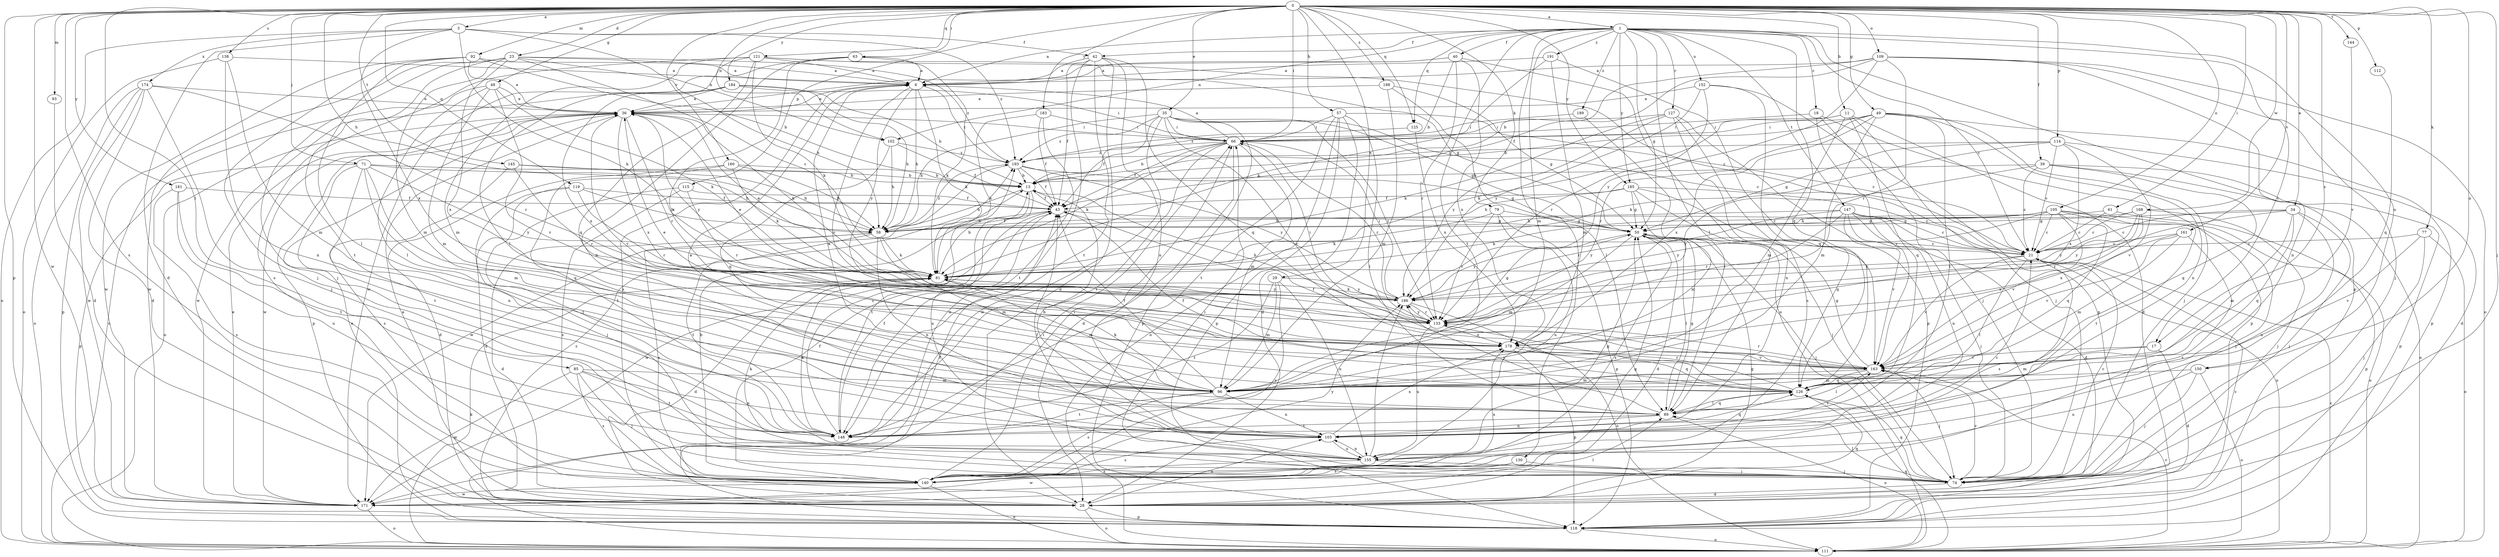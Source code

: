 strict digraph  {
0;
1;
3;
6;
11;
13;
17;
18;
21;
23;
28;
29;
34;
35;
36;
39;
40;
42;
43;
48;
49;
50;
57;
58;
61;
63;
66;
71;
74;
77;
79;
81;
85;
89;
92;
93;
96;
102;
103;
105;
109;
111;
112;
114;
115;
118;
119;
121;
125;
126;
127;
130;
133;
138;
140;
144;
145;
147;
148;
150;
152;
155;
160;
161;
163;
168;
171;
174;
178;
181;
183;
184;
185;
186;
188;
189;
191;
193;
0 -> 1  [label=a];
0 -> 3  [label=a];
0 -> 11  [label=b];
0 -> 17  [label=c];
0 -> 23  [label=d];
0 -> 29  [label=e];
0 -> 34  [label=e];
0 -> 35  [label=e];
0 -> 39  [label=f];
0 -> 48  [label=g];
0 -> 49  [label=g];
0 -> 57  [label=h];
0 -> 58  [label=h];
0 -> 61  [label=i];
0 -> 63  [label=i];
0 -> 66  [label=i];
0 -> 71  [label=j];
0 -> 74  [label=j];
0 -> 77  [label=k];
0 -> 79  [label=k];
0 -> 85  [label=l];
0 -> 92  [label=m];
0 -> 93  [label=m];
0 -> 102  [label=n];
0 -> 105  [label=o];
0 -> 109  [label=o];
0 -> 112  [label=p];
0 -> 114  [label=p];
0 -> 115  [label=p];
0 -> 118  [label=p];
0 -> 119  [label=q];
0 -> 121  [label=q];
0 -> 125  [label=q];
0 -> 138  [label=s];
0 -> 140  [label=s];
0 -> 144  [label=t];
0 -> 145  [label=t];
0 -> 150  [label=u];
0 -> 160  [label=v];
0 -> 161  [label=v];
0 -> 168  [label=w];
0 -> 171  [label=w];
0 -> 181  [label=y];
0 -> 183  [label=y];
0 -> 184  [label=y];
0 -> 185  [label=y];
0 -> 188  [label=z];
1 -> 6  [label=a];
1 -> 17  [label=c];
1 -> 18  [label=c];
1 -> 21  [label=c];
1 -> 40  [label=f];
1 -> 42  [label=f];
1 -> 50  [label=g];
1 -> 89  [label=l];
1 -> 96  [label=m];
1 -> 102  [label=n];
1 -> 118  [label=p];
1 -> 125  [label=q];
1 -> 126  [label=q];
1 -> 127  [label=r];
1 -> 130  [label=r];
1 -> 147  [label=t];
1 -> 148  [label=t];
1 -> 150  [label=u];
1 -> 152  [label=u];
1 -> 185  [label=y];
1 -> 189  [label=z];
1 -> 191  [label=z];
3 -> 28  [label=d];
3 -> 42  [label=f];
3 -> 81  [label=k];
3 -> 102  [label=n];
3 -> 111  [label=o];
3 -> 174  [label=x];
3 -> 178  [label=x];
3 -> 193  [label=z];
6 -> 36  [label=e];
6 -> 58  [label=h];
6 -> 81  [label=k];
6 -> 140  [label=s];
6 -> 163  [label=v];
6 -> 186  [label=y];
6 -> 193  [label=z];
11 -> 28  [label=d];
11 -> 66  [label=i];
11 -> 74  [label=j];
11 -> 81  [label=k];
11 -> 96  [label=m];
11 -> 126  [label=q];
13 -> 43  [label=f];
13 -> 58  [label=h];
13 -> 148  [label=t];
13 -> 155  [label=u];
17 -> 28  [label=d];
17 -> 96  [label=m];
17 -> 163  [label=v];
18 -> 66  [label=i];
18 -> 74  [label=j];
18 -> 118  [label=p];
18 -> 163  [label=v];
21 -> 81  [label=k];
21 -> 89  [label=l];
21 -> 140  [label=s];
21 -> 163  [label=v];
23 -> 6  [label=a];
23 -> 21  [label=c];
23 -> 58  [label=h];
23 -> 74  [label=j];
23 -> 96  [label=m];
23 -> 148  [label=t];
23 -> 171  [label=w];
23 -> 178  [label=x];
23 -> 193  [label=z];
28 -> 36  [label=e];
28 -> 43  [label=f];
28 -> 50  [label=g];
28 -> 103  [label=n];
28 -> 111  [label=o];
28 -> 118  [label=p];
28 -> 126  [label=q];
29 -> 96  [label=m];
29 -> 140  [label=s];
29 -> 148  [label=t];
29 -> 155  [label=u];
29 -> 186  [label=y];
34 -> 21  [label=c];
34 -> 50  [label=g];
34 -> 74  [label=j];
34 -> 96  [label=m];
34 -> 126  [label=q];
34 -> 155  [label=u];
34 -> 186  [label=y];
35 -> 21  [label=c];
35 -> 43  [label=f];
35 -> 50  [label=g];
35 -> 58  [label=h];
35 -> 66  [label=i];
35 -> 118  [label=p];
35 -> 133  [label=r];
35 -> 163  [label=v];
35 -> 171  [label=w];
35 -> 193  [label=z];
36 -> 66  [label=i];
36 -> 81  [label=k];
36 -> 111  [label=o];
36 -> 118  [label=p];
36 -> 133  [label=r];
36 -> 163  [label=v];
36 -> 171  [label=w];
36 -> 178  [label=x];
36 -> 186  [label=y];
39 -> 13  [label=b];
39 -> 21  [label=c];
39 -> 111  [label=o];
39 -> 118  [label=p];
39 -> 126  [label=q];
39 -> 133  [label=r];
40 -> 6  [label=a];
40 -> 13  [label=b];
40 -> 36  [label=e];
40 -> 111  [label=o];
40 -> 133  [label=r];
40 -> 178  [label=x];
42 -> 6  [label=a];
42 -> 28  [label=d];
42 -> 43  [label=f];
42 -> 103  [label=n];
42 -> 111  [label=o];
42 -> 126  [label=q];
42 -> 148  [label=t];
43 -> 50  [label=g];
43 -> 58  [label=h];
43 -> 171  [label=w];
48 -> 36  [label=e];
48 -> 81  [label=k];
48 -> 89  [label=l];
48 -> 96  [label=m];
48 -> 111  [label=o];
48 -> 163  [label=v];
49 -> 13  [label=b];
49 -> 66  [label=i];
49 -> 74  [label=j];
49 -> 89  [label=l];
49 -> 96  [label=m];
49 -> 103  [label=n];
49 -> 118  [label=p];
49 -> 133  [label=r];
49 -> 178  [label=x];
50 -> 21  [label=c];
50 -> 28  [label=d];
50 -> 74  [label=j];
50 -> 89  [label=l];
50 -> 96  [label=m];
50 -> 140  [label=s];
50 -> 186  [label=y];
57 -> 21  [label=c];
57 -> 28  [label=d];
57 -> 66  [label=i];
57 -> 89  [label=l];
57 -> 111  [label=o];
57 -> 118  [label=p];
57 -> 148  [label=t];
58 -> 28  [label=d];
58 -> 43  [label=f];
58 -> 81  [label=k];
58 -> 96  [label=m];
58 -> 103  [label=n];
58 -> 140  [label=s];
58 -> 148  [label=t];
58 -> 193  [label=z];
61 -> 21  [label=c];
61 -> 58  [label=h];
61 -> 111  [label=o];
63 -> 6  [label=a];
63 -> 81  [label=k];
63 -> 103  [label=n];
63 -> 171  [label=w];
63 -> 178  [label=x];
66 -> 6  [label=a];
66 -> 13  [label=b];
66 -> 28  [label=d];
66 -> 43  [label=f];
66 -> 81  [label=k];
66 -> 96  [label=m];
66 -> 133  [label=r];
66 -> 148  [label=t];
66 -> 193  [label=z];
71 -> 13  [label=b];
71 -> 58  [label=h];
71 -> 96  [label=m];
71 -> 103  [label=n];
71 -> 118  [label=p];
71 -> 126  [label=q];
71 -> 148  [label=t];
71 -> 186  [label=y];
74 -> 21  [label=c];
74 -> 28  [label=d];
74 -> 66  [label=i];
74 -> 89  [label=l];
74 -> 126  [label=q];
74 -> 163  [label=v];
77 -> 21  [label=c];
77 -> 74  [label=j];
77 -> 111  [label=o];
77 -> 163  [label=v];
79 -> 50  [label=g];
79 -> 81  [label=k];
79 -> 118  [label=p];
79 -> 133  [label=r];
79 -> 155  [label=u];
81 -> 13  [label=b];
81 -> 28  [label=d];
81 -> 36  [label=e];
81 -> 96  [label=m];
81 -> 186  [label=y];
85 -> 74  [label=j];
85 -> 96  [label=m];
85 -> 103  [label=n];
85 -> 140  [label=s];
85 -> 148  [label=t];
85 -> 171  [label=w];
89 -> 6  [label=a];
89 -> 50  [label=g];
89 -> 103  [label=n];
89 -> 111  [label=o];
89 -> 126  [label=q];
89 -> 148  [label=t];
89 -> 186  [label=y];
92 -> 6  [label=a];
92 -> 13  [label=b];
92 -> 36  [label=e];
92 -> 74  [label=j];
92 -> 89  [label=l];
92 -> 171  [label=w];
93 -> 28  [label=d];
96 -> 6  [label=a];
96 -> 43  [label=f];
96 -> 81  [label=k];
96 -> 103  [label=n];
96 -> 140  [label=s];
96 -> 148  [label=t];
102 -> 43  [label=f];
102 -> 58  [label=h];
102 -> 126  [label=q];
102 -> 193  [label=z];
103 -> 13  [label=b];
103 -> 126  [label=q];
103 -> 140  [label=s];
103 -> 155  [label=u];
103 -> 163  [label=v];
103 -> 178  [label=x];
105 -> 21  [label=c];
105 -> 50  [label=g];
105 -> 58  [label=h];
105 -> 74  [label=j];
105 -> 81  [label=k];
105 -> 118  [label=p];
105 -> 126  [label=q];
105 -> 148  [label=t];
105 -> 163  [label=v];
105 -> 186  [label=y];
109 -> 6  [label=a];
109 -> 13  [label=b];
109 -> 43  [label=f];
109 -> 74  [label=j];
109 -> 103  [label=n];
109 -> 111  [label=o];
109 -> 133  [label=r];
109 -> 186  [label=y];
111 -> 21  [label=c];
111 -> 81  [label=k];
111 -> 126  [label=q];
111 -> 163  [label=v];
112 -> 126  [label=q];
114 -> 21  [label=c];
114 -> 28  [label=d];
114 -> 50  [label=g];
114 -> 81  [label=k];
114 -> 163  [label=v];
114 -> 178  [label=x];
114 -> 193  [label=z];
115 -> 28  [label=d];
115 -> 43  [label=f];
115 -> 133  [label=r];
115 -> 140  [label=s];
118 -> 21  [label=c];
118 -> 36  [label=e];
118 -> 66  [label=i];
118 -> 111  [label=o];
118 -> 193  [label=z];
119 -> 43  [label=f];
119 -> 58  [label=h];
119 -> 74  [label=j];
119 -> 133  [label=r];
119 -> 148  [label=t];
121 -> 6  [label=a];
121 -> 21  [label=c];
121 -> 50  [label=g];
121 -> 81  [label=k];
121 -> 89  [label=l];
121 -> 96  [label=m];
121 -> 126  [label=q];
121 -> 140  [label=s];
125 -> 178  [label=x];
125 -> 193  [label=z];
126 -> 43  [label=f];
126 -> 89  [label=l];
126 -> 133  [label=r];
127 -> 66  [label=i];
127 -> 81  [label=k];
127 -> 103  [label=n];
127 -> 118  [label=p];
127 -> 140  [label=s];
127 -> 186  [label=y];
130 -> 74  [label=j];
130 -> 140  [label=s];
130 -> 171  [label=w];
133 -> 13  [label=b];
133 -> 50  [label=g];
133 -> 66  [label=i];
133 -> 155  [label=u];
133 -> 178  [label=x];
133 -> 186  [label=y];
138 -> 6  [label=a];
138 -> 96  [label=m];
138 -> 103  [label=n];
138 -> 111  [label=o];
140 -> 13  [label=b];
140 -> 43  [label=f];
140 -> 66  [label=i];
140 -> 111  [label=o];
140 -> 171  [label=w];
140 -> 178  [label=x];
140 -> 186  [label=y];
144 -> 163  [label=v];
145 -> 13  [label=b];
145 -> 58  [label=h];
145 -> 133  [label=r];
145 -> 140  [label=s];
147 -> 21  [label=c];
147 -> 28  [label=d];
147 -> 58  [label=h];
147 -> 74  [label=j];
147 -> 103  [label=n];
147 -> 111  [label=o];
147 -> 133  [label=r];
147 -> 163  [label=v];
147 -> 186  [label=y];
148 -> 43  [label=f];
148 -> 81  [label=k];
148 -> 193  [label=z];
150 -> 74  [label=j];
150 -> 96  [label=m];
150 -> 111  [label=o];
150 -> 155  [label=u];
152 -> 36  [label=e];
152 -> 118  [label=p];
152 -> 126  [label=q];
152 -> 133  [label=r];
152 -> 186  [label=y];
155 -> 21  [label=c];
155 -> 43  [label=f];
155 -> 50  [label=g];
155 -> 74  [label=j];
155 -> 81  [label=k];
155 -> 103  [label=n];
155 -> 140  [label=s];
155 -> 186  [label=y];
160 -> 13  [label=b];
160 -> 28  [label=d];
160 -> 58  [label=h];
160 -> 81  [label=k];
160 -> 148  [label=t];
161 -> 21  [label=c];
161 -> 96  [label=m];
161 -> 140  [label=s];
161 -> 163  [label=v];
161 -> 178  [label=x];
163 -> 43  [label=f];
163 -> 50  [label=g];
163 -> 74  [label=j];
163 -> 89  [label=l];
163 -> 96  [label=m];
163 -> 126  [label=q];
163 -> 133  [label=r];
168 -> 21  [label=c];
168 -> 50  [label=g];
168 -> 74  [label=j];
168 -> 133  [label=r];
168 -> 178  [label=x];
168 -> 186  [label=y];
171 -> 36  [label=e];
171 -> 50  [label=g];
171 -> 89  [label=l];
171 -> 111  [label=o];
174 -> 28  [label=d];
174 -> 36  [label=e];
174 -> 74  [label=j];
174 -> 111  [label=o];
174 -> 118  [label=p];
174 -> 133  [label=r];
174 -> 171  [label=w];
178 -> 36  [label=e];
178 -> 118  [label=p];
178 -> 126  [label=q];
178 -> 163  [label=v];
181 -> 43  [label=f];
181 -> 140  [label=s];
181 -> 148  [label=t];
181 -> 155  [label=u];
183 -> 43  [label=f];
183 -> 66  [label=i];
183 -> 81  [label=k];
183 -> 148  [label=t];
184 -> 13  [label=b];
184 -> 36  [label=e];
184 -> 58  [label=h];
184 -> 66  [label=i];
184 -> 171  [label=w];
184 -> 178  [label=x];
185 -> 21  [label=c];
185 -> 43  [label=f];
185 -> 50  [label=g];
185 -> 58  [label=h];
185 -> 74  [label=j];
185 -> 96  [label=m];
185 -> 126  [label=q];
186 -> 36  [label=e];
186 -> 66  [label=i];
186 -> 81  [label=k];
186 -> 111  [label=o];
186 -> 133  [label=r];
188 -> 36  [label=e];
188 -> 50  [label=g];
188 -> 89  [label=l];
188 -> 96  [label=m];
189 -> 66  [label=i];
189 -> 89  [label=l];
191 -> 6  [label=a];
191 -> 81  [label=k];
191 -> 96  [label=m];
191 -> 163  [label=v];
193 -> 13  [label=b];
193 -> 43  [label=f];
193 -> 50  [label=g];
193 -> 171  [label=w];
193 -> 186  [label=y];
}
